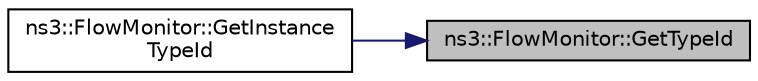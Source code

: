 digraph "ns3::FlowMonitor::GetTypeId"
{
 // LATEX_PDF_SIZE
  edge [fontname="Helvetica",fontsize="10",labelfontname="Helvetica",labelfontsize="10"];
  node [fontname="Helvetica",fontsize="10",shape=record];
  rankdir="RL";
  Node1 [label="ns3::FlowMonitor::GetTypeId",height=0.2,width=0.4,color="black", fillcolor="grey75", style="filled", fontcolor="black",tooltip="Get the type ID."];
  Node1 -> Node2 [dir="back",color="midnightblue",fontsize="10",style="solid",fontname="Helvetica"];
  Node2 [label="ns3::FlowMonitor::GetInstance\lTypeId",height=0.2,width=0.4,color="black", fillcolor="white", style="filled",URL="$classns3_1_1_flow_monitor.html#a079cb57dfa6bcc8f9de9b94b95ecbd9f",tooltip="Get the most derived TypeId for this Object."];
}
